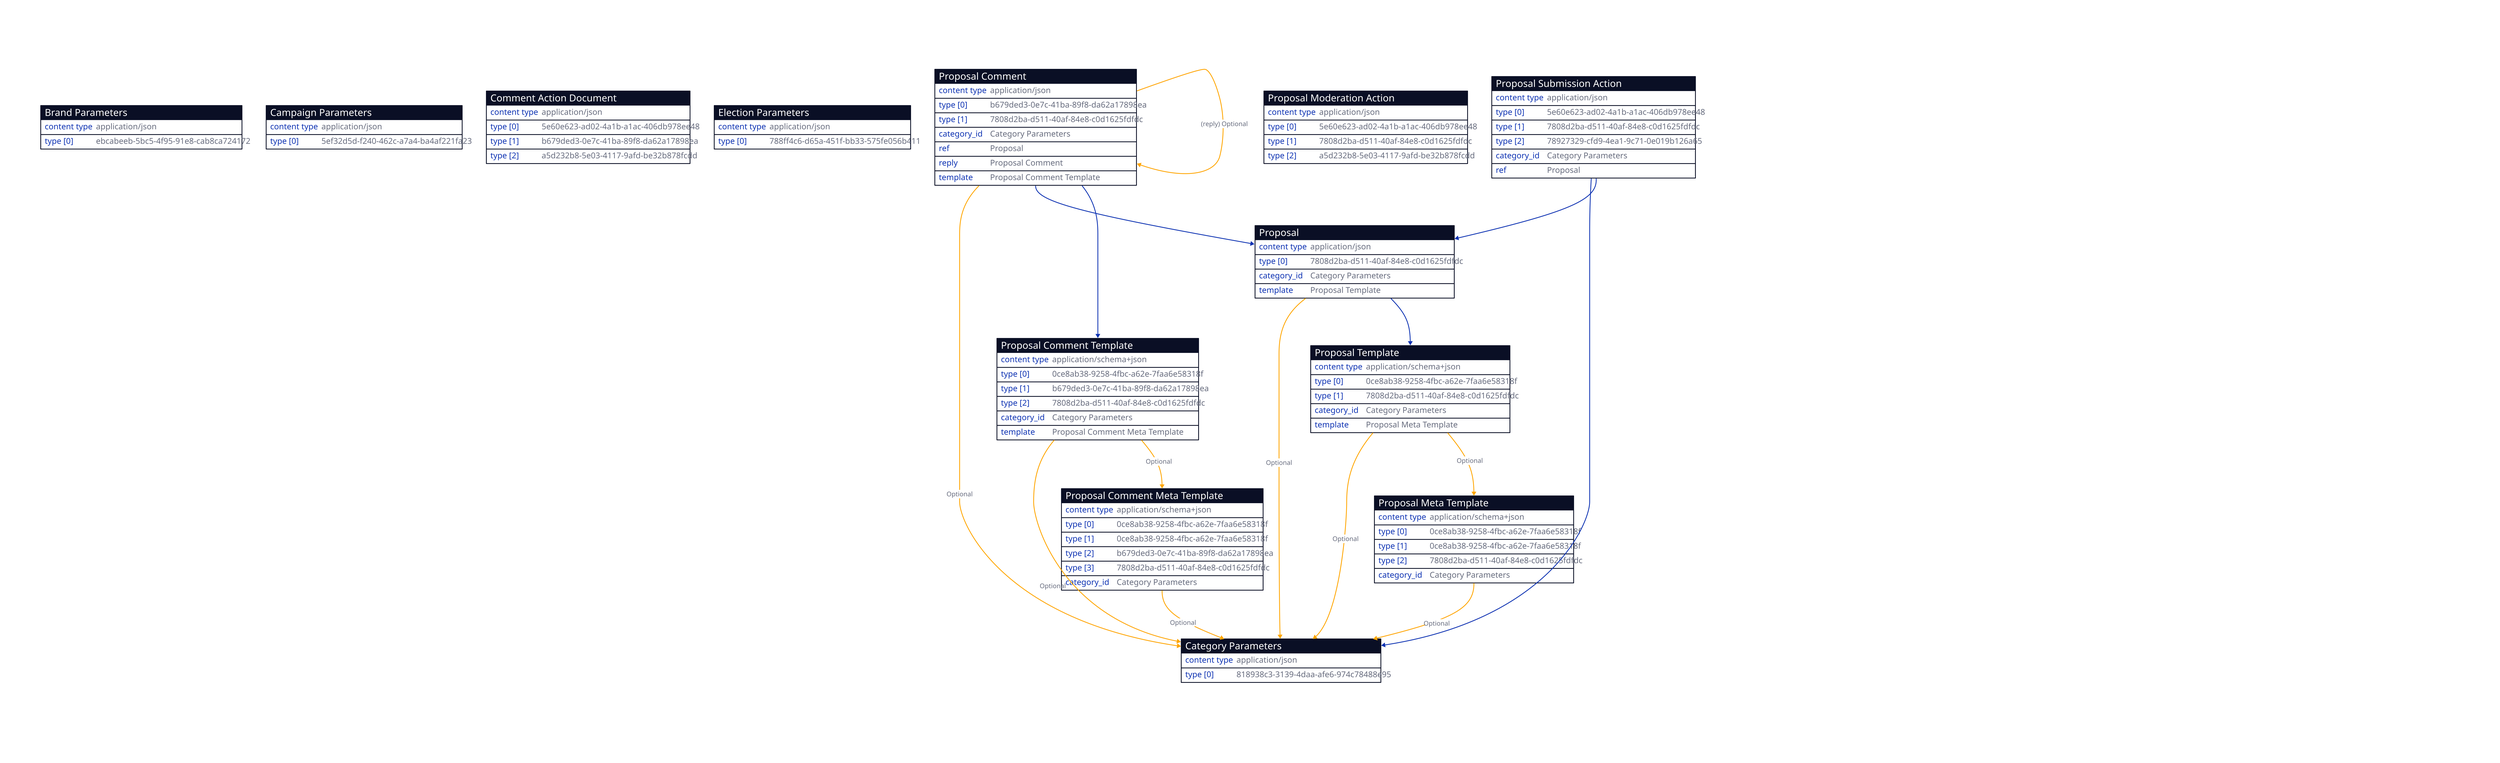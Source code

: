 vars: {
  d2-config: {
    layout-engine: elk
    theme-id: 4
    pad: 100
    center: true
  }
}

title: |~md
  # Signed Document Relationship Hierarchy
~| {near: top-center}

copyright: |~md
  ## Copyright

| Copyright | :copyright: 2024-2025 IOG Singapore, All Rights Reserved |
| --- | --- |
| License | This document is licensed under CC-BY-4.0 |
| Created | 2024-12-27 |
| Modified | 2025-04-03 |
| Authors | Alex Pozhylenkov <alex.pozhylenkov@iohk.io> |
| | Steven Johnson <steven.johnson@iohk.io> |

~|  {near: bottom-right}

"Brand Parameters": {
  shape: sql_table
  "content type": application/json
    "type [0]": ebcabeeb-5bc5-4f95-91e8-cab8ca724172


}



"Campaign Parameters": {
  shape: sql_table
  "content type": application/json
    "type [0]": 5ef32d5d-f240-462c-a7a4-ba4af221fa23


}



"Category Parameters": {
  shape: sql_table
  "content type": application/json
    "type [0]": 818938c3-3139-4daa-afe6-974c78488e95


}



"Comment Action Document": {
  shape: sql_table
  "content type": application/json
    "type [0]": 5e60e623-ad02-4a1b-a1ac-406db978ee48
  "type [1]": b679ded3-0e7c-41ba-89f8-da62a17898ea
  "type [2]": a5d232b8-5e03-4117-9afd-be32b878fcdd


}



"Election Parameters": {
  shape: sql_table
  "content type": application/json
    "type [0]": 788ff4c6-d65a-451f-bb33-575fe056b411


}



"Proposal": {
  shape: sql_table
  "content type": application/json
    "type [0]": 7808d2ba-d511-40af-84e8-c0d1625fdfdc

    "category_id": Category Parameters
  "template": Proposal Template

}

"Proposal"."category_id"->"Category Parameters": Optional { style: { stroke: orange } }
"Proposal"."template"->"Proposal Template"


"Proposal Comment": {
  shape: sql_table
  "content type": application/json
    "type [0]": b679ded3-0e7c-41ba-89f8-da62a17898ea
  "type [1]": 7808d2ba-d511-40af-84e8-c0d1625fdfdc

    "category_id": Category Parameters
  "ref": Proposal
  "reply": Proposal Comment
  "template": Proposal Comment Template

}

"Proposal Comment"."category_id"->"Category Parameters": Optional { style: { stroke: orange } }
"Proposal Comment"."ref"->"Proposal"
"Proposal Comment"."reply"->"Proposal Comment": (reply) Optional { style: { stroke: orange } }
"Proposal Comment"."template"->"Proposal Comment Template"


"Proposal Comment Meta Template": {
  shape: sql_table
  "content type": application/schema+json
    "type [0]": 0ce8ab38-9258-4fbc-a62e-7faa6e58318f
  "type [1]": 0ce8ab38-9258-4fbc-a62e-7faa6e58318f
  "type [2]": b679ded3-0e7c-41ba-89f8-da62a17898ea
  "type [3]": 7808d2ba-d511-40af-84e8-c0d1625fdfdc

    "category_id": Category Parameters

}

"Proposal Comment Meta Template"."category_id"->"Category Parameters": Optional { style: { stroke: orange } }


"Proposal Comment Template": {
  shape: sql_table
  "content type": application/schema+json
    "type [0]": 0ce8ab38-9258-4fbc-a62e-7faa6e58318f
  "type [1]": b679ded3-0e7c-41ba-89f8-da62a17898ea
  "type [2]": 7808d2ba-d511-40af-84e8-c0d1625fdfdc

    "category_id": Category Parameters
  "template": Proposal Comment Meta Template

}

"Proposal Comment Template"."category_id"->"Category Parameters": Optional { style: { stroke: orange } }
"Proposal Comment Template"."template"->"Proposal Comment Meta Template": Optional { style: { stroke: orange } }


"Proposal Meta Template": {
  shape: sql_table
  "content type": application/schema+json
    "type [0]": 0ce8ab38-9258-4fbc-a62e-7faa6e58318f
  "type [1]": 0ce8ab38-9258-4fbc-a62e-7faa6e58318f
  "type [2]": 7808d2ba-d511-40af-84e8-c0d1625fdfdc

    "category_id": Category Parameters

}

"Proposal Meta Template"."category_id"->"Category Parameters": Optional { style: { stroke: orange } }


"Proposal Moderation Action": {
  shape: sql_table
  "content type": application/json
    "type [0]": 5e60e623-ad02-4a1b-a1ac-406db978ee48
  "type [1]": 7808d2ba-d511-40af-84e8-c0d1625fdfdc
  "type [2]": a5d232b8-5e03-4117-9afd-be32b878fcdd


}



"Proposal Submission Action": {
  shape: sql_table
  "content type": application/json
    "type [0]": 5e60e623-ad02-4a1b-a1ac-406db978ee48
  "type [1]": 7808d2ba-d511-40af-84e8-c0d1625fdfdc
  "type [2]": 78927329-cfd9-4ea1-9c71-0e019b126a65

    "category_id": Category Parameters
  "ref": Proposal

}

"Proposal Submission Action"."category_id"->"Category Parameters"
"Proposal Submission Action"."ref"->"Proposal"


"Proposal Template": {
  shape: sql_table
  "content type": application/schema+json
    "type [0]": 0ce8ab38-9258-4fbc-a62e-7faa6e58318f
  "type [1]": 7808d2ba-d511-40af-84e8-c0d1625fdfdc

    "category_id": Category Parameters
  "template": Proposal Meta Template

}

"Proposal Template"."category_id"->"Category Parameters": Optional { style: { stroke: orange } }
"Proposal Template"."template"->"Proposal Meta Template": Optional { style: { stroke: orange } }
